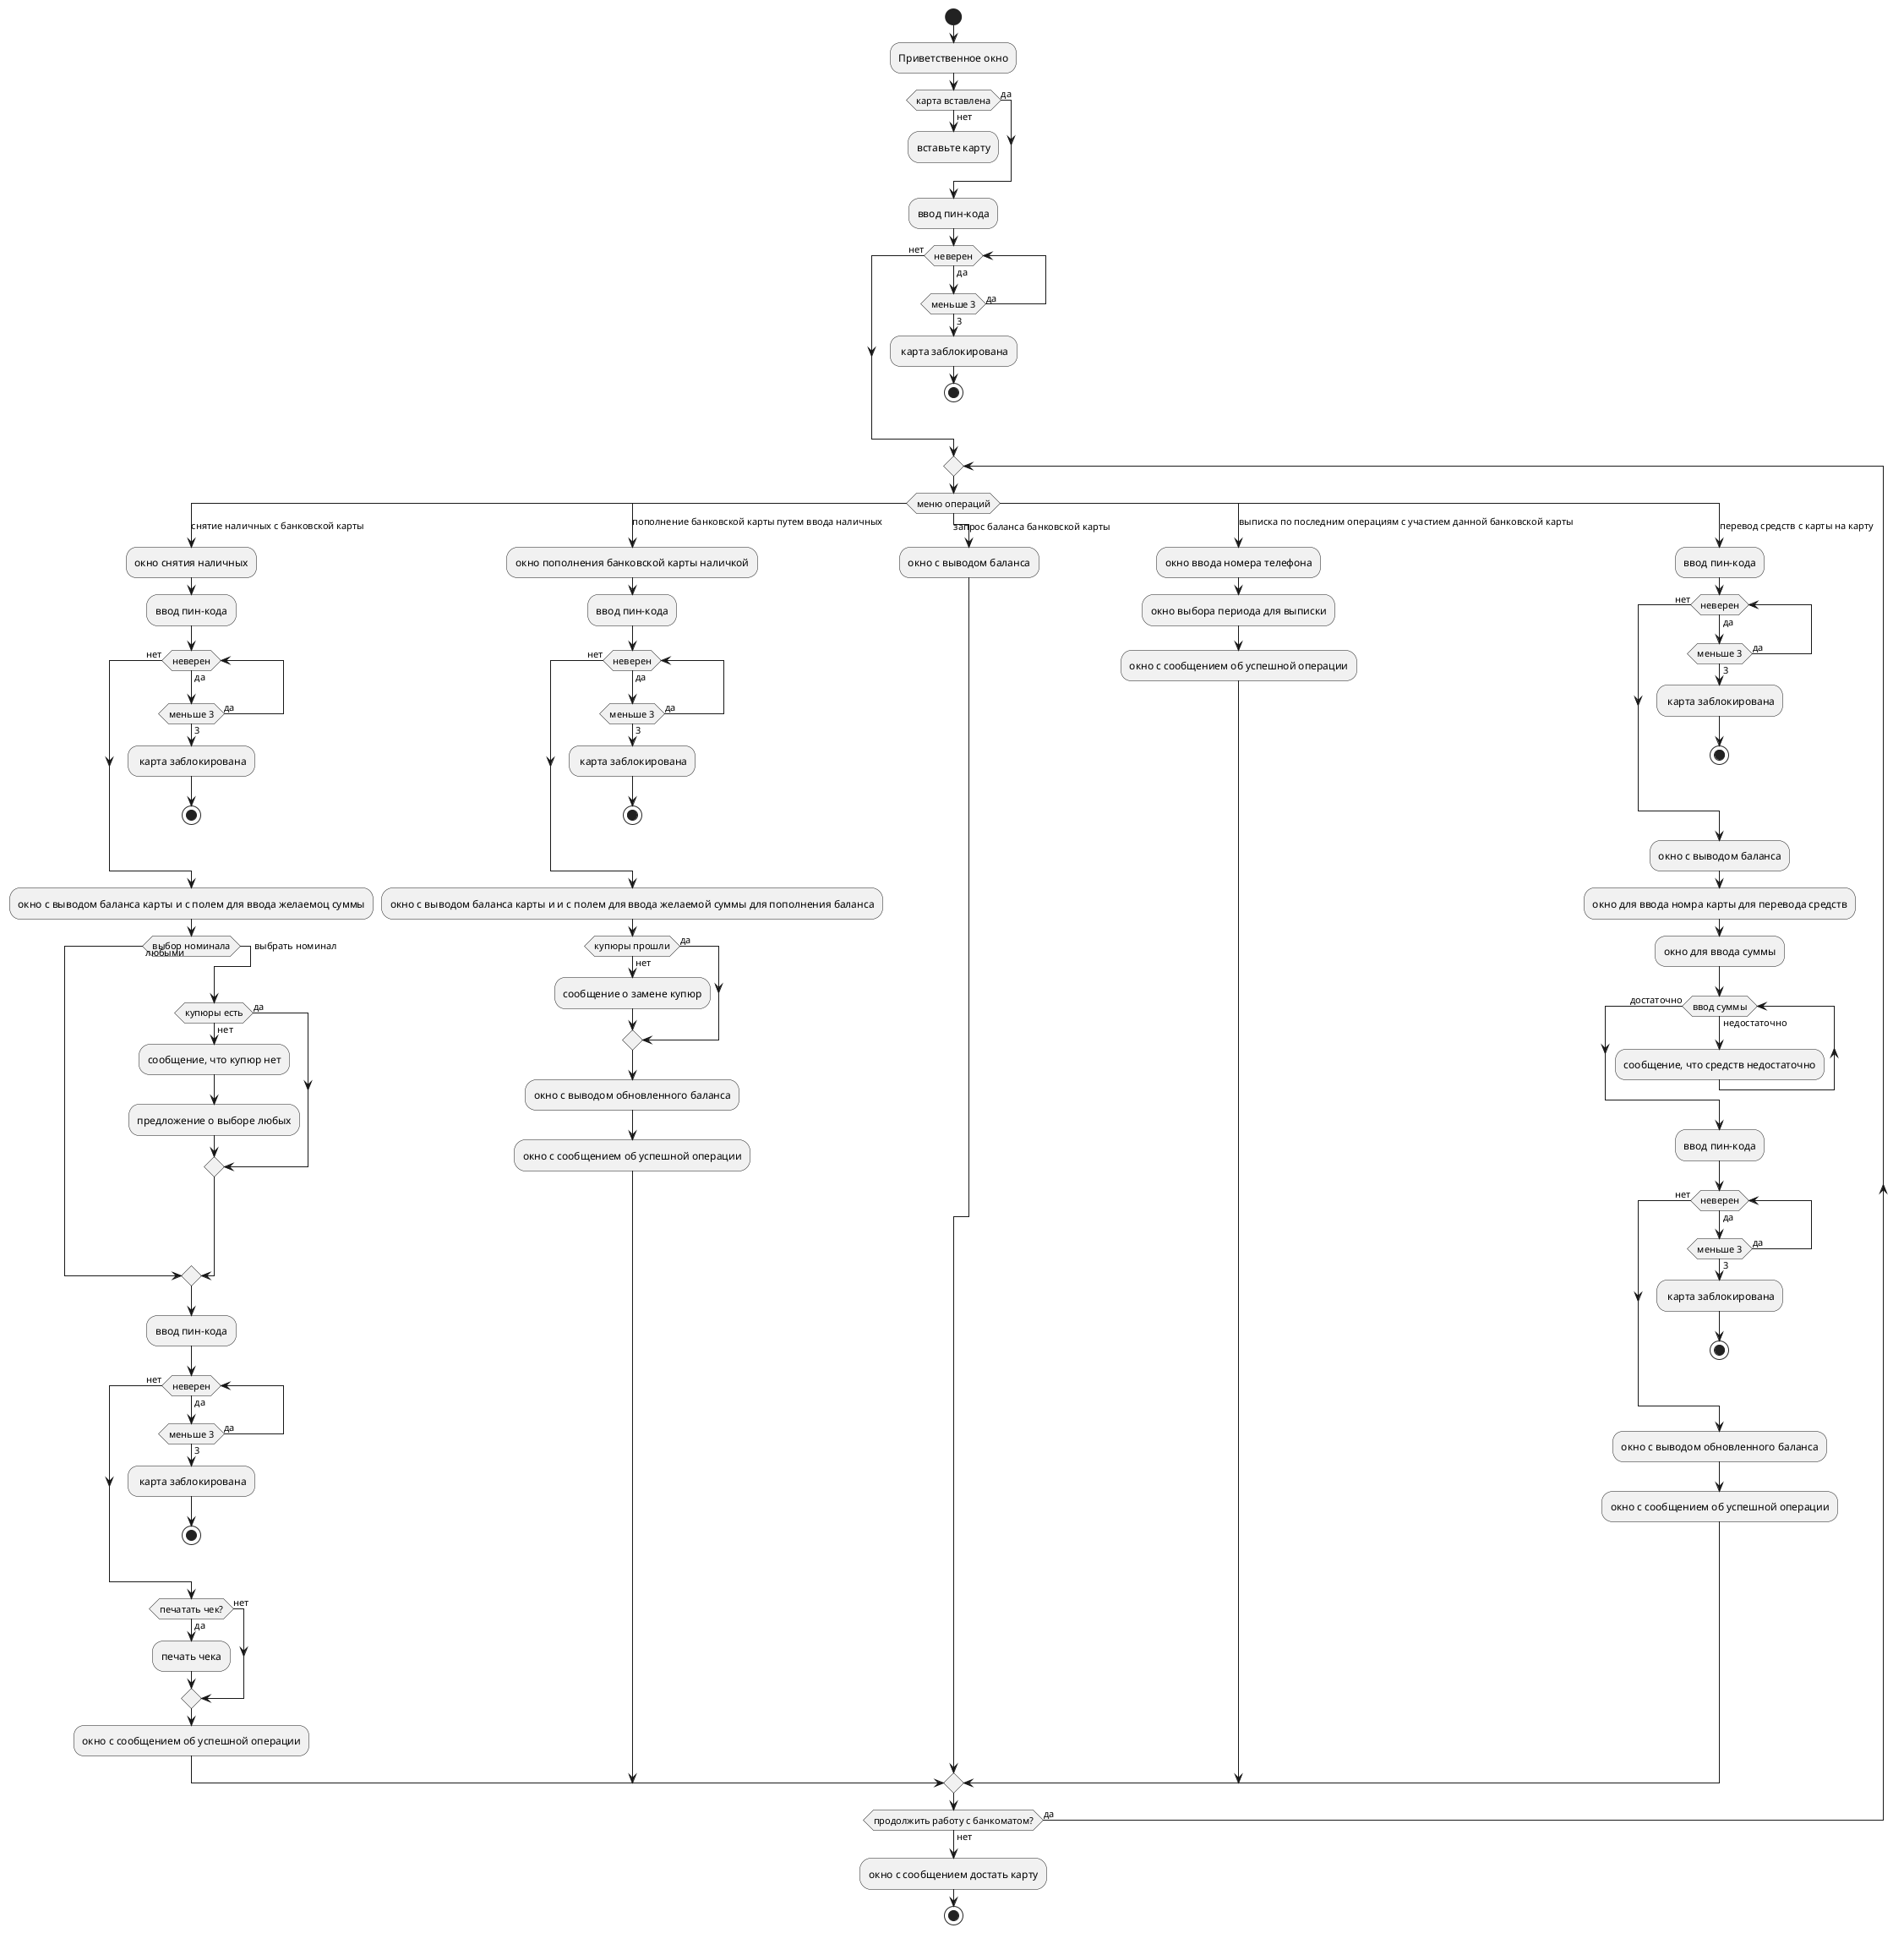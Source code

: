 @startuml
start

:Приветственное окно;



if (карта вставлена) then (да)

else (нет)

    :вставьте карту;
    kill

endif

:ввод пин-кода;

while (неверен) is (да) 
     if (меньше 3) then (да)
      else (3) 
          : карта заблокирована;
          stop
      endif 
        endwhile (нет)
repeat
switch (меню операций)
case (снятие наличных с банковской карты)
    :окно снятия наличных;
    :ввод пин-кода;
    while (неверен) is (да) 
         if (меньше 3) then (да)
         else (3) 
              : карта заблокирована;
              stop
         endif 
    endwhile (нет)
    :окно с выводом баланса карты и с полем для ввода желаемоц суммы;
    switch (выбор номинала)
        case (\nлюбыми)
        case (выбрать номинал)
            if (купюры есть) then (да)
            else (нет)
                :сообщение, что купюр нет;
                :предложение о выборе любых;
            endif 
    endswitch
    :ввод пин-кода;
    while (неверен) is (да) 
         if (меньше 3) then (да)
         else (3) 
              : карта заблокирована;
              stop
         endif 
    endwhile (нет)
    if (печатать чек?) then (да)
       :печать чека;
    else (нет)
    endif
    :окно с сообщением об успешной операции;
case (пополнение банковской карты путем ввода наличных)    
    :окно пополнения банковской карты наличкой;   
    :ввод пин-кода;
    while (неверен) is (да) 
         if (меньше 3) then (да)
         else (3) 
              : карта заблокирована;
              stop
         endif 
    endwhile (нет)
    :окно с выводом баланса карты и и с полем для ввода желаемой суммы для пополнения баланса;
    if (купюры прошли) then (да)
    else (нет)
        :сообщение о замене купюр;
    endif 
    :окно с выводом обновленного баланса;  
    :окно с сообщением об успешной операции;  
case (запрос баланса банковской карты )    
    :окно с выводом баланса; 
case (выписка по последним операциям с участием данной банковской карты ) 
    :окно ввода номера телефона;
    :окно выбора периода для выписки;
    :окно с сообщением об успешной операции;
case (перевод средств с карты на карту) 
    :ввод пин-кода;
    while (неверен) is (да) 
         if (меньше 3) then (да)
         else (3) 
              : карта заблокирована;
              stop
         endif 
    endwhile (нет)
    :окно с выводом баланса; 
    :окно для ввода номра карты для перевода средств;
    :окно для ввода суммы;
    while (ввод суммы) is (недостаточно)
        :сообщение, что средств недостаточно;
    endwhile (достаточно)
    :ввод пин-кода;
    while (неверен) is (да) 
         if (меньше 3) then (да)
         else (3) 
              : карта заблокирована;
              stop
         endif 
    endwhile (нет)
    :окно с выводом обновленного баланса; 
    :окно с сообщением об успешной операции;
endswitch  
repeat while (продолжить работу с банкоматом?) is (да) not (нет)
:окно с сообщением достать карту;
stop
@enduml
